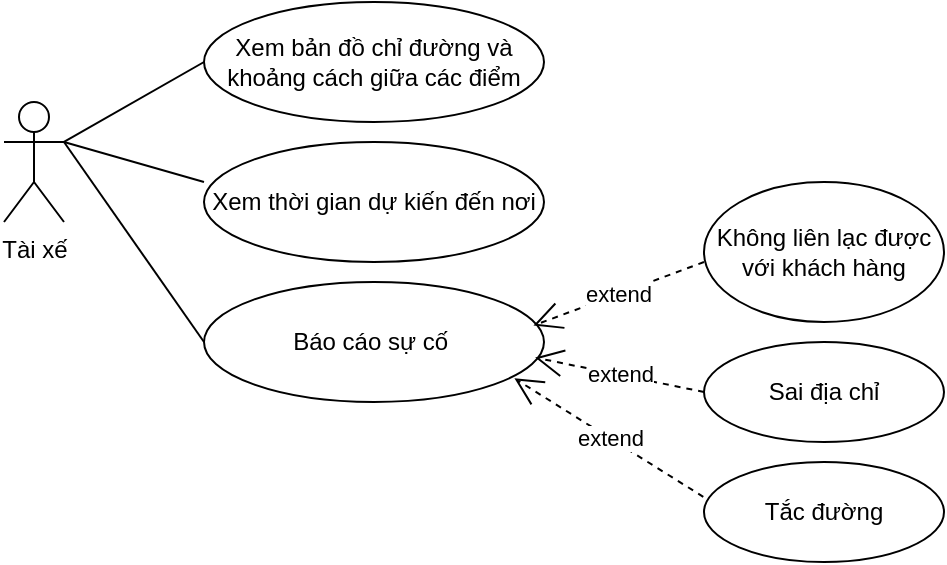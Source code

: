 <mxfile version="24.7.12">
  <diagram name="Trang-1" id="q_6a9E0BnHVFQlEU5v89">
    <mxGraphModel dx="1050" dy="557" grid="1" gridSize="10" guides="1" tooltips="1" connect="1" arrows="1" fold="1" page="1" pageScale="1" pageWidth="827" pageHeight="1169" math="0" shadow="0">
      <root>
        <mxCell id="0" />
        <mxCell id="1" parent="0" />
        <mxCell id="YYs19TElNfTjpm-wUW9G-1" value="Tài xế" style="shape=umlActor;verticalLabelPosition=bottom;verticalAlign=top;html=1;outlineConnect=0;" vertex="1" parent="1">
          <mxGeometry x="90" y="190" width="30" height="60" as="geometry" />
        </mxCell>
        <mxCell id="YYs19TElNfTjpm-wUW9G-2" value="" style="endArrow=none;html=1;rounded=0;exitX=1;exitY=0.333;exitDx=0;exitDy=0;exitPerimeter=0;" edge="1" parent="1" source="YYs19TElNfTjpm-wUW9G-1">
          <mxGeometry width="50" height="50" relative="1" as="geometry">
            <mxPoint x="260" y="280" as="sourcePoint" />
            <mxPoint x="190" y="170" as="targetPoint" />
          </mxGeometry>
        </mxCell>
        <mxCell id="YYs19TElNfTjpm-wUW9G-3" value="Xem bản đồ chỉ đường và khoảng cách giữa các điểm" style="ellipse;whiteSpace=wrap;html=1;" vertex="1" parent="1">
          <mxGeometry x="190" y="140" width="170" height="60" as="geometry" />
        </mxCell>
        <mxCell id="YYs19TElNfTjpm-wUW9G-4" value="Xem thời gian dự kiến đến nơi&lt;span style=&quot;color: rgba(0, 0, 0, 0); font-family: monospace; font-size: 0px; text-align: start; text-wrap: nowrap;&quot;&gt;%3CmxGraphModel%3E%3Croot%3E%3CmxCell%20id%3D%220%22%2F%3E%3CmxCell%20id%3D%221%22%20parent%3D%220%22%2F%3E%3CmxCell%20id%3D%222%22%20value%3D%22Xem%20b%E1%BA%A3n%20%C4%91%E1%BB%93%20ch%E1%BB%89%20%C4%91%C6%B0%E1%BB%9Dng%20v%C3%A0%20kho%E1%BA%A3ng%20c%C3%A1ch%20gi%E1%BB%AFa%20c%C3%A1c%20%C4%91i%E1%BB%83m%22%20style%3D%22ellipse%3BwhiteSpace%3Dwrap%3Bhtml%3D1%3B%22%20vertex%3D%221%22%20parent%3D%221%22%3E%3CmxGeometry%20x%3D%22190%22%20y%3D%22140%22%20width%3D%22170%22%20height%3D%2260%22%20as%3D%22geometry%22%2F%3E%3C%2FmxCell%3E%3C%2Froot%3E%3C%2FmxGraphModel%3E&lt;/span&gt;" style="ellipse;whiteSpace=wrap;html=1;" vertex="1" parent="1">
          <mxGeometry x="190" y="210" width="170" height="60" as="geometry" />
        </mxCell>
        <mxCell id="YYs19TElNfTjpm-wUW9G-5" value="Báo cáo sự cố&amp;nbsp;" style="ellipse;whiteSpace=wrap;html=1;" vertex="1" parent="1">
          <mxGeometry x="190" y="280" width="170" height="60" as="geometry" />
        </mxCell>
        <mxCell id="YYs19TElNfTjpm-wUW9G-6" value="extend" style="endArrow=open;endSize=12;dashed=1;html=1;rounded=0;entryX=0.969;entryY=0.363;entryDx=0;entryDy=0;entryPerimeter=0;" edge="1" parent="1" target="YYs19TElNfTjpm-wUW9G-5">
          <mxGeometry width="160" relative="1" as="geometry">
            <mxPoint x="440" y="270" as="sourcePoint" />
            <mxPoint x="610" y="280" as="targetPoint" />
          </mxGeometry>
        </mxCell>
        <mxCell id="YYs19TElNfTjpm-wUW9G-7" value="Không liên lạc được với khách hàng" style="ellipse;whiteSpace=wrap;html=1;" vertex="1" parent="1">
          <mxGeometry x="440" y="230" width="120" height="70" as="geometry" />
        </mxCell>
        <mxCell id="YYs19TElNfTjpm-wUW9G-8" value="Sai địa chỉ" style="ellipse;whiteSpace=wrap;html=1;" vertex="1" parent="1">
          <mxGeometry x="440" y="310" width="120" height="50" as="geometry" />
        </mxCell>
        <mxCell id="YYs19TElNfTjpm-wUW9G-9" value="Tắc đường" style="ellipse;whiteSpace=wrap;html=1;" vertex="1" parent="1">
          <mxGeometry x="440" y="370" width="120" height="50" as="geometry" />
        </mxCell>
        <mxCell id="YYs19TElNfTjpm-wUW9G-10" value="extend" style="endArrow=open;endSize=12;dashed=1;html=1;rounded=0;entryX=0.974;entryY=0.63;entryDx=0;entryDy=0;entryPerimeter=0;exitX=0;exitY=0.5;exitDx=0;exitDy=0;" edge="1" parent="1" source="YYs19TElNfTjpm-wUW9G-8" target="YYs19TElNfTjpm-wUW9G-5">
          <mxGeometry width="160" relative="1" as="geometry">
            <mxPoint x="450" y="280" as="sourcePoint" />
            <mxPoint x="365" y="312" as="targetPoint" />
          </mxGeometry>
        </mxCell>
        <mxCell id="YYs19TElNfTjpm-wUW9G-11" value="extend" style="endArrow=open;endSize=12;dashed=1;html=1;rounded=0;entryX=0.913;entryY=0.803;entryDx=0;entryDy=0;entryPerimeter=0;exitX=-0.003;exitY=0.348;exitDx=0;exitDy=0;exitPerimeter=0;" edge="1" parent="1" source="YYs19TElNfTjpm-wUW9G-9" target="YYs19TElNfTjpm-wUW9G-5">
          <mxGeometry width="160" relative="1" as="geometry">
            <mxPoint x="450" y="345" as="sourcePoint" />
            <mxPoint x="366" y="328" as="targetPoint" />
          </mxGeometry>
        </mxCell>
        <mxCell id="YYs19TElNfTjpm-wUW9G-12" value="" style="endArrow=none;html=1;rounded=0;exitX=1;exitY=0.333;exitDx=0;exitDy=0;exitPerimeter=0;entryX=0;entryY=0.333;entryDx=0;entryDy=0;entryPerimeter=0;" edge="1" parent="1" source="YYs19TElNfTjpm-wUW9G-1" target="YYs19TElNfTjpm-wUW9G-4">
          <mxGeometry width="50" height="50" relative="1" as="geometry">
            <mxPoint x="130" y="220" as="sourcePoint" />
            <mxPoint x="200" y="180" as="targetPoint" />
          </mxGeometry>
        </mxCell>
        <mxCell id="YYs19TElNfTjpm-wUW9G-14" value="" style="endArrow=none;html=1;rounded=0;exitX=1;exitY=0.333;exitDx=0;exitDy=0;exitPerimeter=0;entryX=0;entryY=0.5;entryDx=0;entryDy=0;" edge="1" parent="1" source="YYs19TElNfTjpm-wUW9G-1" target="YYs19TElNfTjpm-wUW9G-5">
          <mxGeometry width="50" height="50" relative="1" as="geometry">
            <mxPoint x="130" y="220" as="sourcePoint" />
            <mxPoint x="200" y="240" as="targetPoint" />
          </mxGeometry>
        </mxCell>
      </root>
    </mxGraphModel>
  </diagram>
</mxfile>
